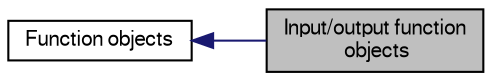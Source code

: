 digraph "Input/output function objects"
{
  bgcolor="transparent";
  edge [fontname="FreeSans",fontsize="10",labelfontname="FreeSans",labelfontsize="10"];
  node [fontname="FreeSans",fontsize="10",shape=record];
  rankdir=LR;
  Node0 [label="Input/output function\l objects",height=0.2,width=0.4,color="black", fillcolor="grey75", style="filled" fontcolor="black"];
  Node1 [label="Function objects",height=0.2,width=0.4,color="black",URL="$a10341.html"];
  Node1->Node0 [shape=plaintext, color="midnightblue", dir="back", style="solid"];
}
